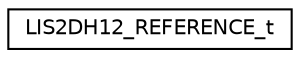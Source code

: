 digraph "Graphical Class Hierarchy"
{
 // LATEX_PDF_SIZE
  edge [fontname="Helvetica",fontsize="10",labelfontname="Helvetica",labelfontsize="10"];
  node [fontname="Helvetica",fontsize="10",shape=record];
  rankdir="LR";
  Node0 [label="LIS2DH12_REFERENCE_t",height=0.2,width=0.4,color="black", fillcolor="white", style="filled",URL="$unionLIS2DH12__REFERENCE__t.html",tooltip="REFERENCE definitions."];
}
